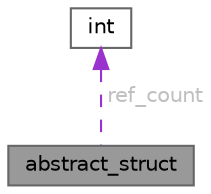digraph "abstract_struct"
{
 // LATEX_PDF_SIZE
  bgcolor="transparent";
  edge [fontname=Helvetica,fontsize=10,labelfontname=Helvetica,labelfontsize=10];
  node [fontname=Helvetica,fontsize=10,shape=box,height=0.2,width=0.4];
  Node1 [id="Node000001",label="abstract_struct",height=0.2,width=0.4,color="gray40", fillcolor="grey60", style="filled", fontcolor="black",tooltip="Structure representing an abstract object with a reference count."];
  Node2 -> Node1 [id="edge1_Node000001_Node000002",dir="back",color="darkorchid3",style="dashed",tooltip=" ",label=" ref_count",fontcolor="grey" ];
  Node2 [id="Node000002",label="int",height=0.2,width=0.4,color="gray40", fillcolor="white", style="filled",tooltip=" "];
}
